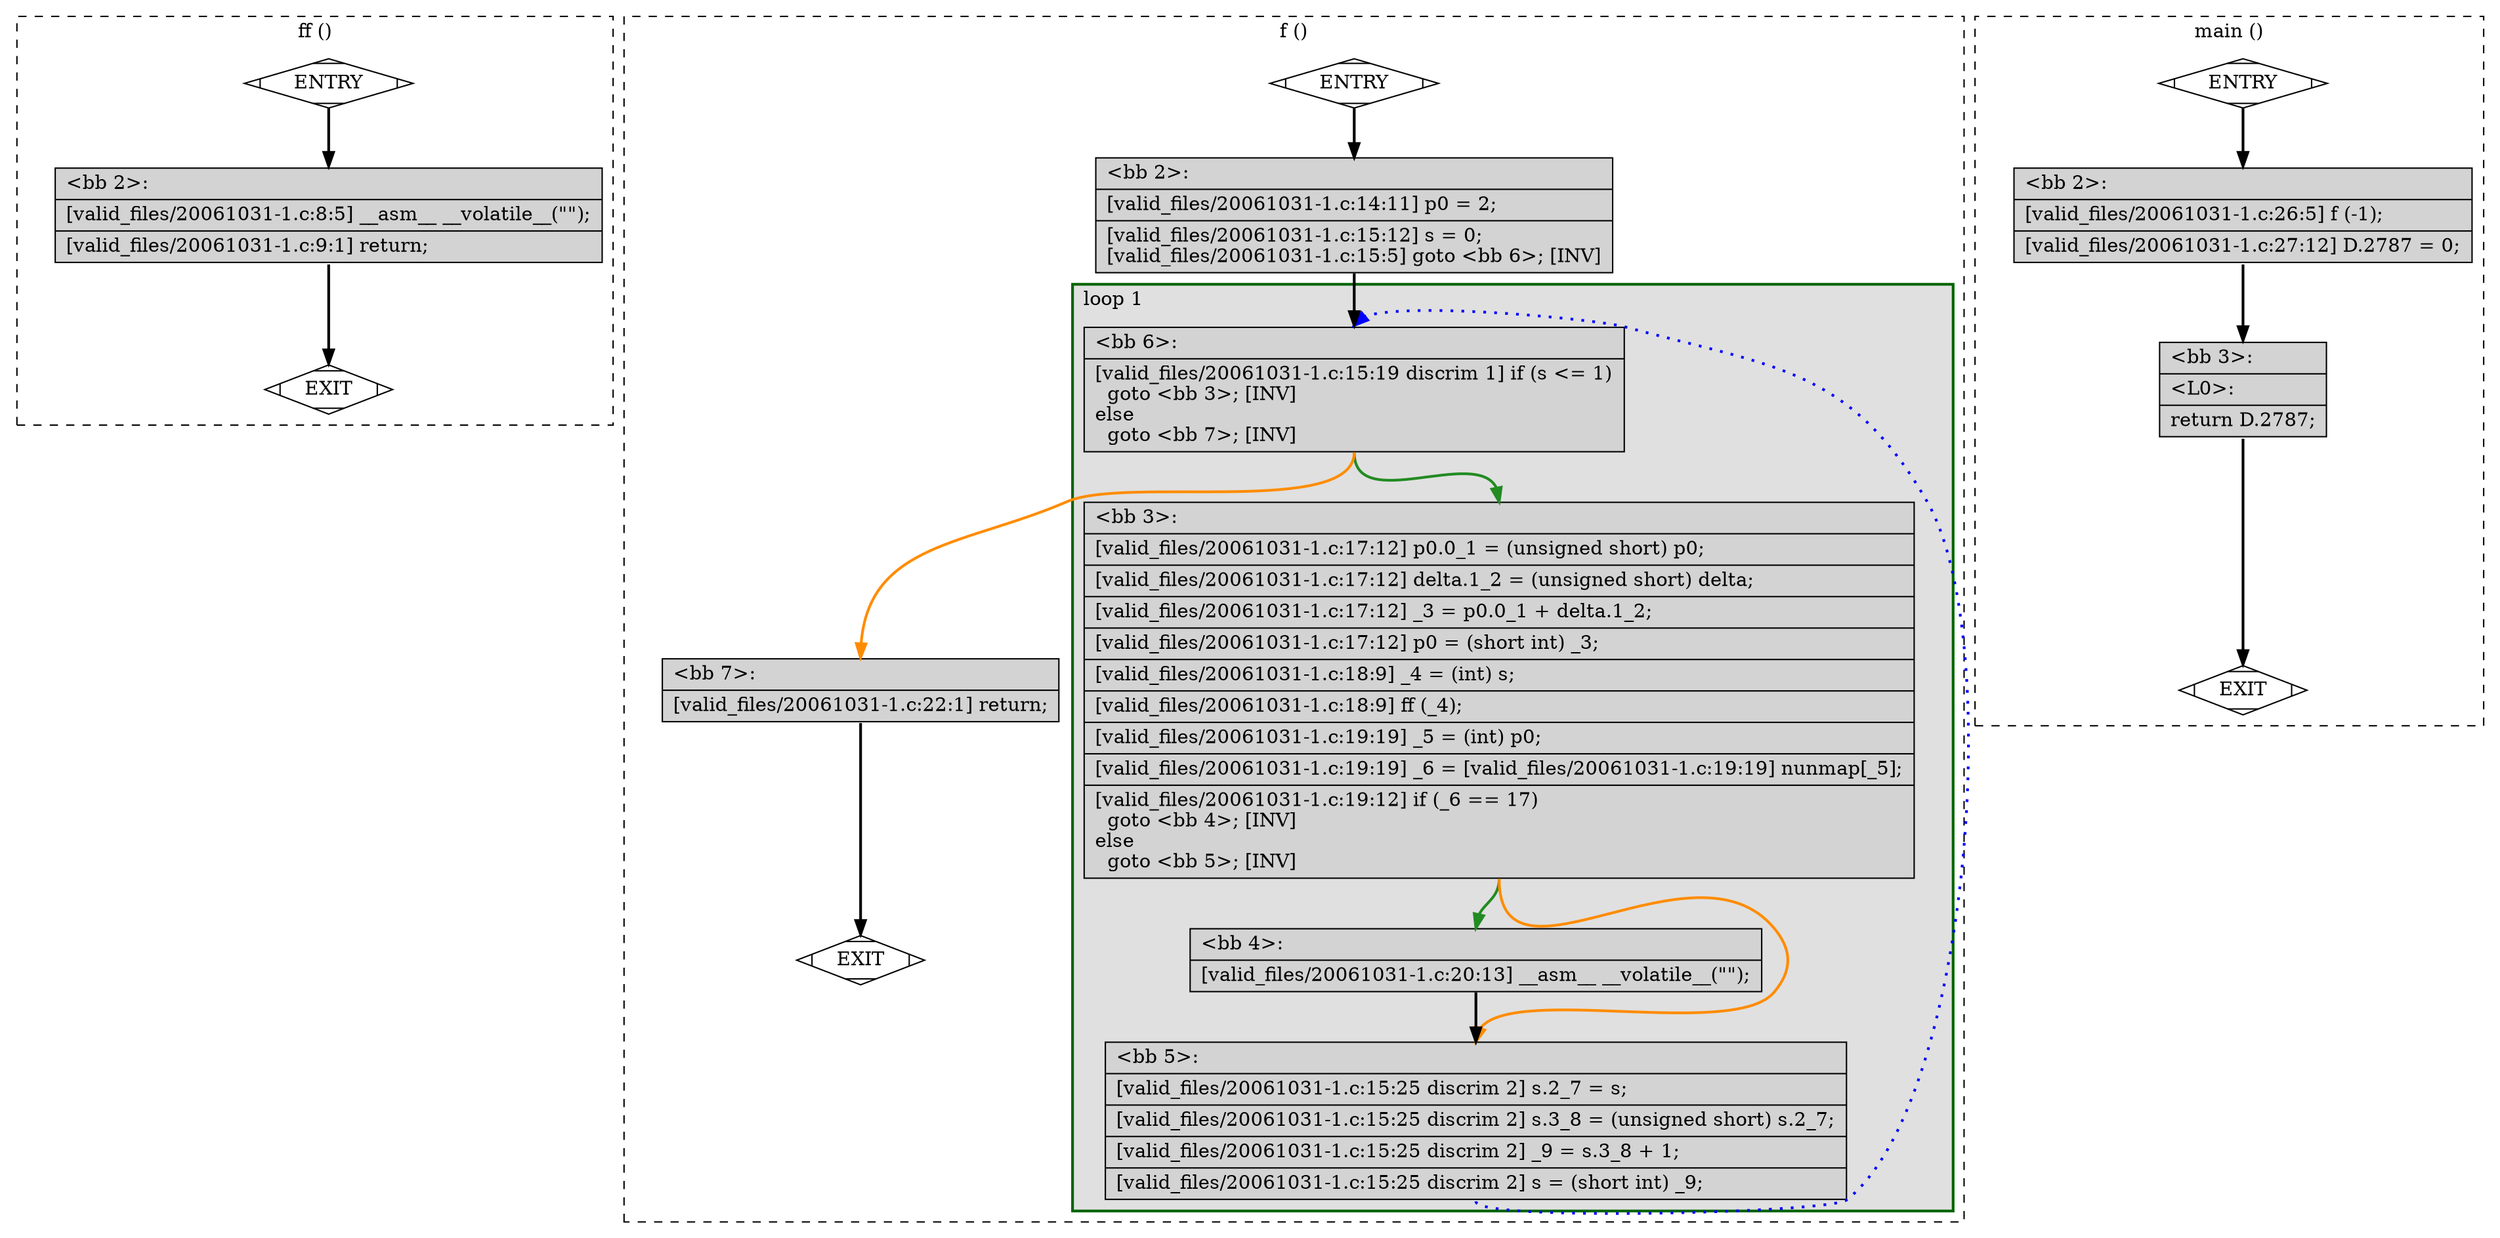digraph "a-20061031-1.c.015t.cfg" {
overlap=false;
subgraph "cluster_ff" {
	style="dashed";
	color="black";
	label="ff ()";
	fn_0_basic_block_0 [shape=Mdiamond,style=filled,fillcolor=white,label="ENTRY"];

	fn_0_basic_block_1 [shape=Mdiamond,style=filled,fillcolor=white,label="EXIT"];

	fn_0_basic_block_2 [shape=record,style=filled,fillcolor=lightgrey,label="{\<bb\ 2\>:\l\
|[valid_files/20061031-1.c:8:5]\ __asm__\ __volatile__(\"\");\l\
|[valid_files/20061031-1.c:9:1]\ return;\l\
}"];

	fn_0_basic_block_0:s -> fn_0_basic_block_2:n [style="solid,bold",color=black,weight=100,constraint=true];
	fn_0_basic_block_2:s -> fn_0_basic_block_1:n [style="solid,bold",color=black,weight=10,constraint=true];
	fn_0_basic_block_0:s -> fn_0_basic_block_1:n [style="invis",constraint=true];
}
subgraph "cluster_f" {
	style="dashed";
	color="black";
	label="f ()";
	subgraph cluster_1_1 {
	style="filled";
	color="darkgreen";
	fillcolor="grey88";
	label="loop 1";
	labeljust=l;
	penwidth=2;
	fn_1_basic_block_6 [shape=record,style=filled,fillcolor=lightgrey,label="{\<bb\ 6\>:\l\
|[valid_files/20061031-1.c:15:19\ discrim\ 1]\ if\ (s\ \<=\ 1)\l\
\ \ goto\ \<bb\ 3\>;\ [INV]\l\
else\l\
\ \ goto\ \<bb\ 7\>;\ [INV]\l\
}"];

	fn_1_basic_block_3 [shape=record,style=filled,fillcolor=lightgrey,label="{\<bb\ 3\>:\l\
|[valid_files/20061031-1.c:17:12]\ p0.0_1\ =\ (unsigned\ short)\ p0;\l\
|[valid_files/20061031-1.c:17:12]\ delta.1_2\ =\ (unsigned\ short)\ delta;\l\
|[valid_files/20061031-1.c:17:12]\ _3\ =\ p0.0_1\ +\ delta.1_2;\l\
|[valid_files/20061031-1.c:17:12]\ p0\ =\ (short\ int)\ _3;\l\
|[valid_files/20061031-1.c:18:9]\ _4\ =\ (int)\ s;\l\
|[valid_files/20061031-1.c:18:9]\ ff\ (_4);\l\
|[valid_files/20061031-1.c:19:19]\ _5\ =\ (int)\ p0;\l\
|[valid_files/20061031-1.c:19:19]\ _6\ =\ [valid_files/20061031-1.c:19:19]\ nunmap[_5];\l\
|[valid_files/20061031-1.c:19:12]\ if\ (_6\ ==\ 17)\l\
\ \ goto\ \<bb\ 4\>;\ [INV]\l\
else\l\
\ \ goto\ \<bb\ 5\>;\ [INV]\l\
}"];

	fn_1_basic_block_4 [shape=record,style=filled,fillcolor=lightgrey,label="{\<bb\ 4\>:\l\
|[valid_files/20061031-1.c:20:13]\ __asm__\ __volatile__(\"\");\l\
}"];

	fn_1_basic_block_5 [shape=record,style=filled,fillcolor=lightgrey,label="{\<bb\ 5\>:\l\
|[valid_files/20061031-1.c:15:25\ discrim\ 2]\ s.2_7\ =\ s;\l\
|[valid_files/20061031-1.c:15:25\ discrim\ 2]\ s.3_8\ =\ (unsigned\ short)\ s.2_7;\l\
|[valid_files/20061031-1.c:15:25\ discrim\ 2]\ _9\ =\ s.3_8\ +\ 1;\l\
|[valid_files/20061031-1.c:15:25\ discrim\ 2]\ s\ =\ (short\ int)\ _9;\l\
}"];

	}
	fn_1_basic_block_0 [shape=Mdiamond,style=filled,fillcolor=white,label="ENTRY"];

	fn_1_basic_block_1 [shape=Mdiamond,style=filled,fillcolor=white,label="EXIT"];

	fn_1_basic_block_2 [shape=record,style=filled,fillcolor=lightgrey,label="{\<bb\ 2\>:\l\
|[valid_files/20061031-1.c:14:11]\ p0\ =\ 2;\l\
|[valid_files/20061031-1.c:15:12]\ s\ =\ 0;\l\
[valid_files/20061031-1.c:15:5]\ goto\ \<bb\ 6\>;\ [INV]\l\
}"];

	fn_1_basic_block_7 [shape=record,style=filled,fillcolor=lightgrey,label="{\<bb\ 7\>:\l\
|[valid_files/20061031-1.c:22:1]\ return;\l\
}"];

	fn_1_basic_block_0:s -> fn_1_basic_block_2:n [style="solid,bold",color=black,weight=100,constraint=true];
	fn_1_basic_block_2:s -> fn_1_basic_block_6:n [style="solid,bold",color=black,weight=100,constraint=true];
	fn_1_basic_block_3:s -> fn_1_basic_block_4:n [style="solid,bold",color=forestgreen,weight=10,constraint=true];
	fn_1_basic_block_3:s -> fn_1_basic_block_5:n [style="solid,bold",color=darkorange,weight=10,constraint=true];
	fn_1_basic_block_4:s -> fn_1_basic_block_5:n [style="solid,bold",color=black,weight=100,constraint=true];
	fn_1_basic_block_5:s -> fn_1_basic_block_6:n [style="dotted,bold",color=blue,weight=10,constraint=false];
	fn_1_basic_block_6:s -> fn_1_basic_block_3:n [style="solid,bold",color=forestgreen,weight=10,constraint=true];
	fn_1_basic_block_6:s -> fn_1_basic_block_7:n [style="solid,bold",color=darkorange,weight=10,constraint=true];
	fn_1_basic_block_7:s -> fn_1_basic_block_1:n [style="solid,bold",color=black,weight=10,constraint=true];
	fn_1_basic_block_0:s -> fn_1_basic_block_1:n [style="invis",constraint=true];
}
subgraph "cluster_main" {
	style="dashed";
	color="black";
	label="main ()";
	fn_2_basic_block_0 [shape=Mdiamond,style=filled,fillcolor=white,label="ENTRY"];

	fn_2_basic_block_1 [shape=Mdiamond,style=filled,fillcolor=white,label="EXIT"];

	fn_2_basic_block_2 [shape=record,style=filled,fillcolor=lightgrey,label="{\<bb\ 2\>:\l\
|[valid_files/20061031-1.c:26:5]\ f\ (-1);\l\
|[valid_files/20061031-1.c:27:12]\ D.2787\ =\ 0;\l\
}"];

	fn_2_basic_block_3 [shape=record,style=filled,fillcolor=lightgrey,label="{\<bb\ 3\>:\l\
|\<L0\>:\l\
|return\ D.2787;\l\
}"];

	fn_2_basic_block_0:s -> fn_2_basic_block_2:n [style="solid,bold",color=black,weight=100,constraint=true];
	fn_2_basic_block_2:s -> fn_2_basic_block_3:n [style="solid,bold",color=black,weight=100,constraint=true];
	fn_2_basic_block_3:s -> fn_2_basic_block_1:n [style="solid,bold",color=black,weight=10,constraint=true];
	fn_2_basic_block_0:s -> fn_2_basic_block_1:n [style="invis",constraint=true];
}
}

